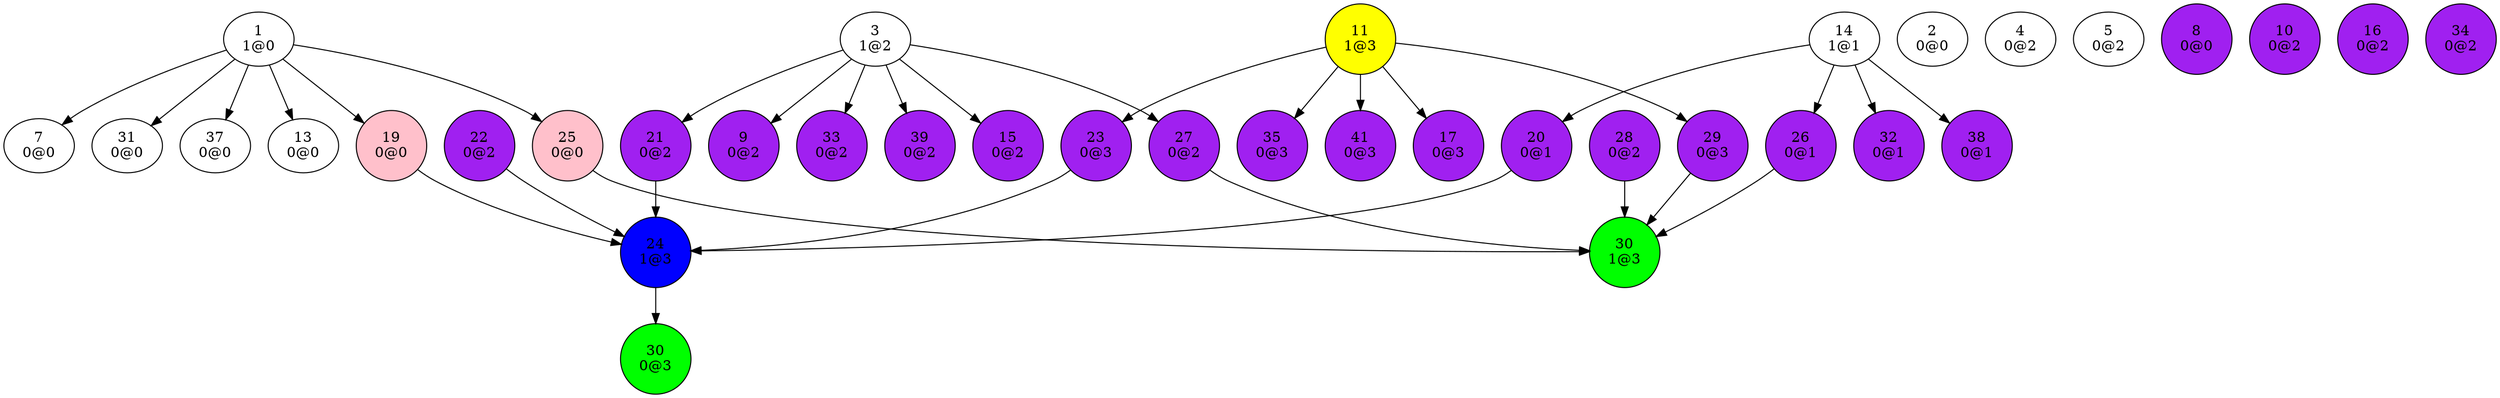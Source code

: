 digraph {
"1
1@0"->"7
0@0";
"1
1@0"->"13
0@0";
"1
1@0"->"19
0@0";
"1
1@0"->"25
0@0";
"1
1@0"->"31
0@0";
"1
1@0"->"37
0@0";
"2
0@0";
"3
1@2"->"9
0@2";
"3
1@2"->"15
0@2";
"3
1@2"->"21
0@2";
"3
1@2"->"27
0@2";
"3
1@2"->"33
0@2";
"3
1@2"->"39
0@2";
"4
0@2";
"5
0@2";
"7
0@0";
"8
0@0";
"9
0@2";
"10
0@2";
"11
1@3"->"17
0@3";
"11
1@3"->"23
0@3";
"11
1@3"->"29
0@3";
"11
1@3"->"35
0@3";
"11
1@3"->"41
0@3";
"13
0@0";
"14
1@1"->"20
0@1";
"14
1@1"->"26
0@1";
"14
1@1"->"32
0@1";
"14
1@1"->"38
0@1";
"15
0@2";
"16
0@2";
"17
0@3";
"19
0@0"->"24
1@3";
"20
0@1"->"24
1@3";
"21
0@2"->"24
1@3";
"22
0@2"->"24
1@3";
"23
0@3"->"24
1@3";
"24
1@3"->"30
0@3";
"25
0@0"->"30
1@3";
"26
0@1"->"30
1@3";
"27
0@2"->"30
1@3";
"28
0@2"->"30
1@3";
"29
0@3"->"30
1@3";
"30
0@3";
"30
1@3";
"31
0@0";
"32
0@1";
"33
0@2";
"34
0@2";
"35
0@3";
"37
0@0";
"38
0@1";
"39
0@2";
"41
0@3";
"8
0@0"[shape=circle, style=filled, fillcolor=purple];
"9
0@2"[shape=circle, style=filled, fillcolor=purple];
"10
0@2"[shape=circle, style=filled, fillcolor=purple];
"11
1@3"[shape=circle, style=filled, fillcolor=yellow];
"15
0@2"[shape=circle, style=filled, fillcolor=purple];
"16
0@2"[shape=circle, style=filled, fillcolor=purple];
"17
0@3"[shape=circle, style=filled, fillcolor=purple];
"19
0@0"[shape=circle, style=filled, fillcolor=pink];
"20
0@1"[shape=circle, style=filled, fillcolor=purple];
"21
0@2"[shape=circle, style=filled, fillcolor=purple];
"22
0@2"[shape=circle, style=filled, fillcolor=purple];
"23
0@3"[shape=circle, style=filled, fillcolor=purple];
"24
1@3"[shape=circle, style=filled, fillcolor=blue];
"25
0@0"[shape=circle, style=filled, fillcolor=pink];
"26
0@1"[shape=circle, style=filled, fillcolor=purple];
"27
0@2"[shape=circle, style=filled, fillcolor=purple];
"28
0@2"[shape=circle, style=filled, fillcolor=purple];
"29
0@3"[shape=circle, style=filled, fillcolor=purple];
"30
0@3"[shape=circle, style=filled, fillcolor=green];
"30
1@3"[shape=circle, style=filled, fillcolor=green];
"32
0@1"[shape=circle, style=filled, fillcolor=purple];
"33
0@2"[shape=circle, style=filled, fillcolor=purple];
"34
0@2"[shape=circle, style=filled, fillcolor=purple];
"35
0@3"[shape=circle, style=filled, fillcolor=purple];
"38
0@1"[shape=circle, style=filled, fillcolor=purple];
"39
0@2"[shape=circle, style=filled, fillcolor=purple];
"41
0@3"[shape=circle, style=filled, fillcolor=purple];
}